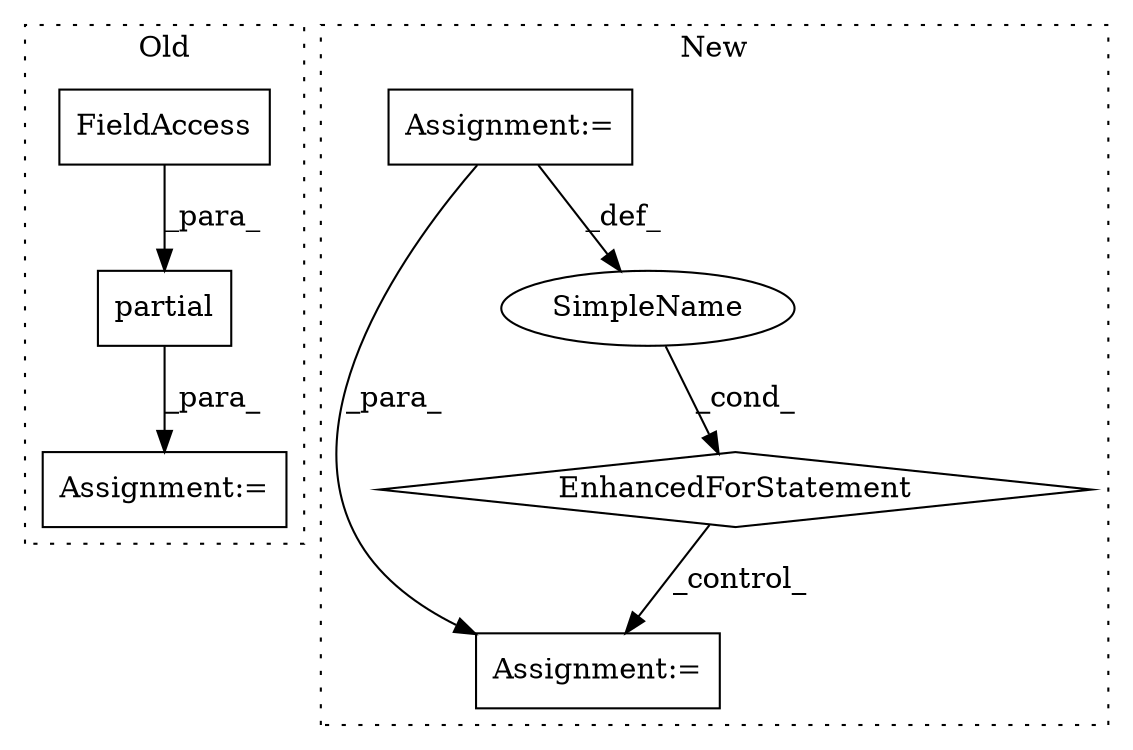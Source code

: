 digraph G {
subgraph cluster0 {
1 [label="partial" a="32" s="5255,5288" l="8,1" shape="box"];
4 [label="Assignment:=" a="7" s="5244" l="1" shape="box"];
5 [label="FieldAccess" a="22" s="5263" l="10" shape="box"];
label = "Old";
style="dotted";
}
subgraph cluster1 {
2 [label="EnhancedForStatement" a="70" s="2180,2286" l="57,2" shape="diamond"];
3 [label="Assignment:=" a="7" s="2180,2286" l="57,2" shape="box"];
6 [label="Assignment:=" a="7" s="2340" l="1" shape="box"];
7 [label="SimpleName" a="42" s="2241" l="6" shape="ellipse"];
label = "New";
style="dotted";
}
1 -> 4 [label="_para_"];
2 -> 6 [label="_control_"];
3 -> 6 [label="_para_"];
3 -> 7 [label="_def_"];
5 -> 1 [label="_para_"];
7 -> 2 [label="_cond_"];
}